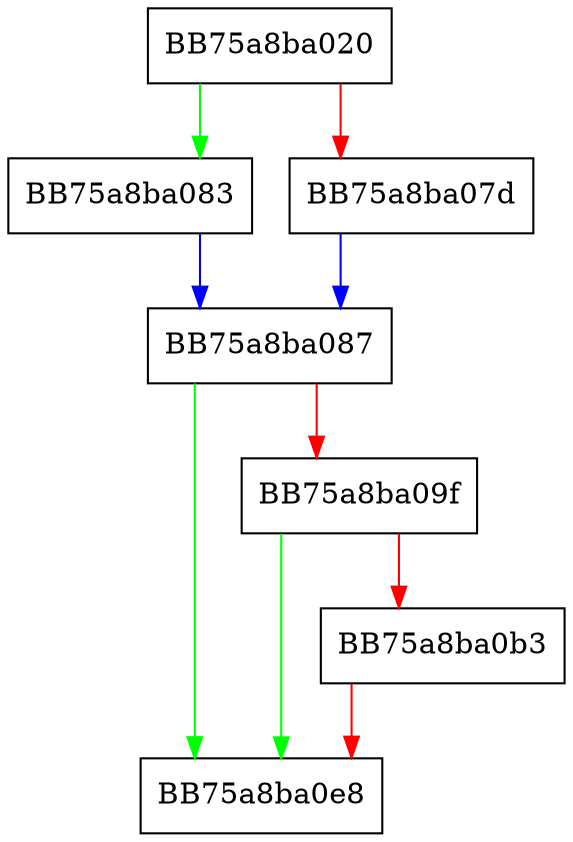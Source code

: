 digraph do_put {
  node [shape="box"];
  graph [splines=ortho];
  BB75a8ba020 -> BB75a8ba083 [color="green"];
  BB75a8ba020 -> BB75a8ba07d [color="red"];
  BB75a8ba07d -> BB75a8ba087 [color="blue"];
  BB75a8ba083 -> BB75a8ba087 [color="blue"];
  BB75a8ba087 -> BB75a8ba0e8 [color="green"];
  BB75a8ba087 -> BB75a8ba09f [color="red"];
  BB75a8ba09f -> BB75a8ba0e8 [color="green"];
  BB75a8ba09f -> BB75a8ba0b3 [color="red"];
  BB75a8ba0b3 -> BB75a8ba0e8 [color="red"];
}